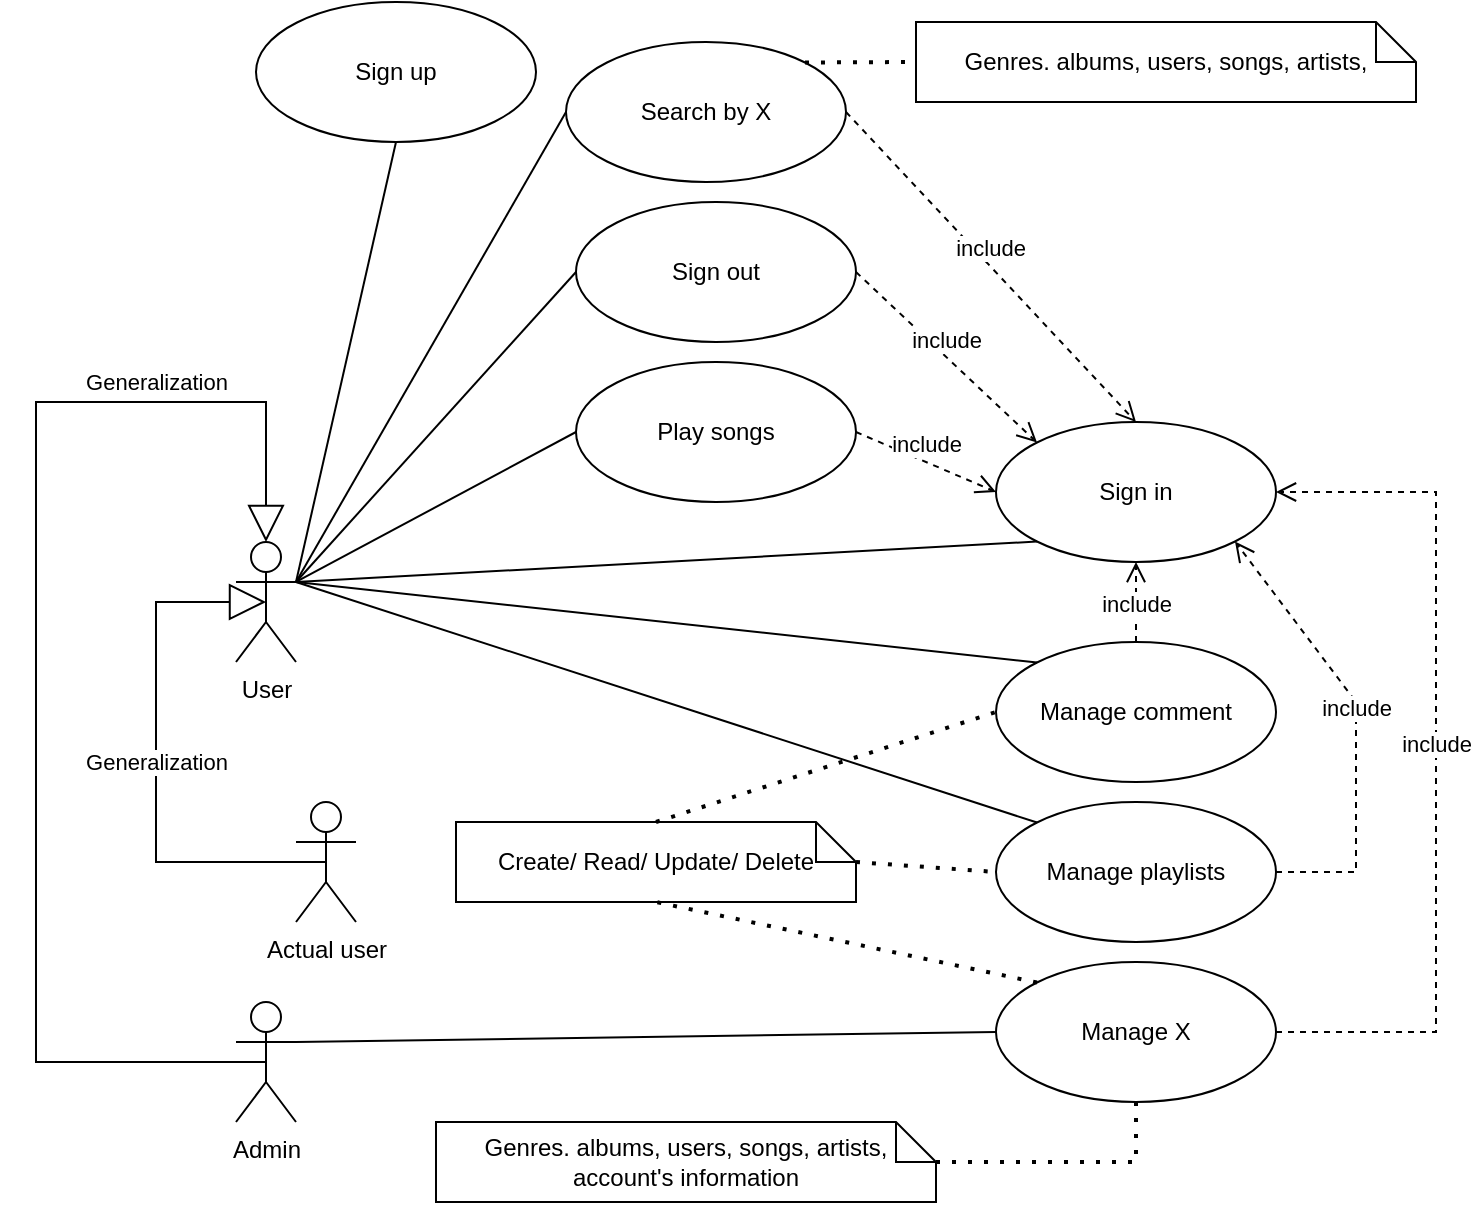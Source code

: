 <mxfile version="20.3.3" type="device" pages="2"><diagram id="OiweHxfRdBWRjA55KMld" name="Page-1"><mxGraphModel dx="1608" dy="1899" grid="1" gridSize="10" guides="1" tooltips="1" connect="1" arrows="1" fold="1" page="1" pageScale="1" pageWidth="827" pageHeight="1169" math="0" shadow="0"><root><mxCell id="0"/><mxCell id="1" parent="0"/><mxCell id="q5K1RIQbRmU1oFJUQUnb-1" value="User" style="shape=umlActor;verticalLabelPosition=bottom;verticalAlign=top;html=1;outlineConnect=0;" parent="1" vertex="1"><mxGeometry x="-120" y="-10" width="30" height="60" as="geometry"/></mxCell><mxCell id="q5K1RIQbRmU1oFJUQUnb-3" value="Admin" style="shape=umlActor;verticalLabelPosition=bottom;verticalAlign=top;html=1;outlineConnect=0;" parent="1" vertex="1"><mxGeometry x="-120" y="220" width="30" height="60" as="geometry"/></mxCell><mxCell id="q5K1RIQbRmU1oFJUQUnb-7" value="Sign in" style="ellipse;whiteSpace=wrap;html=1;" parent="1" vertex="1"><mxGeometry x="260" y="-70" width="140" height="70" as="geometry"/></mxCell><mxCell id="q5K1RIQbRmU1oFJUQUnb-8" value="Sign out" style="ellipse;whiteSpace=wrap;html=1;" parent="1" vertex="1"><mxGeometry x="50" y="-180" width="140" height="70" as="geometry"/></mxCell><mxCell id="q5K1RIQbRmU1oFJUQUnb-9" value="Sign up" style="ellipse;whiteSpace=wrap;html=1;" parent="1" vertex="1"><mxGeometry x="-110" y="-280" width="140" height="70" as="geometry"/></mxCell><mxCell id="q5K1RIQbRmU1oFJUQUnb-10" value="Search by X" style="ellipse;whiteSpace=wrap;html=1;" parent="1" vertex="1"><mxGeometry x="45" y="-260" width="140" height="70" as="geometry"/></mxCell><mxCell id="q5K1RIQbRmU1oFJUQUnb-28" value="include" style="html=1;verticalAlign=bottom;endArrow=open;dashed=1;endSize=8;rounded=0;exitX=1;exitY=0.5;exitDx=0;exitDy=0;entryX=0;entryY=0;entryDx=0;entryDy=0;" parent="1" source="q5K1RIQbRmU1oFJUQUnb-8" target="q5K1RIQbRmU1oFJUQUnb-7" edge="1"><mxGeometry relative="1" as="geometry"><mxPoint x="600" y="200" as="sourcePoint"/><mxPoint x="520" y="200" as="targetPoint"/></mxGeometry></mxCell><mxCell id="q5K1RIQbRmU1oFJUQUnb-29" value="Manage comment" style="ellipse;whiteSpace=wrap;html=1;" parent="1" vertex="1"><mxGeometry x="260" y="40" width="140" height="70" as="geometry"/></mxCell><mxCell id="q5K1RIQbRmU1oFJUQUnb-31" value="Play songs" style="ellipse;whiteSpace=wrap;html=1;" parent="1" vertex="1"><mxGeometry x="50" y="-100" width="140" height="70" as="geometry"/></mxCell><mxCell id="q5K1RIQbRmU1oFJUQUnb-33" value="Create/ Read/ Update/ Delete" style="shape=note;size=20;whiteSpace=wrap;html=1;" parent="1" vertex="1"><mxGeometry x="-10" y="130" width="200" height="40" as="geometry"/></mxCell><mxCell id="q5K1RIQbRmU1oFJUQUnb-35" value="Manage playlists" style="ellipse;whiteSpace=wrap;html=1;" parent="1" vertex="1"><mxGeometry x="260" y="120" width="140" height="70" as="geometry"/></mxCell><mxCell id="q5K1RIQbRmU1oFJUQUnb-40" value="Manage X" style="ellipse;whiteSpace=wrap;html=1;" parent="1" vertex="1"><mxGeometry x="260" y="200" width="140" height="70" as="geometry"/></mxCell><mxCell id="q5K1RIQbRmU1oFJUQUnb-47" value="include" style="html=1;verticalAlign=bottom;endArrow=open;dashed=1;endSize=8;rounded=0;exitX=1;exitY=0.5;exitDx=0;exitDy=0;entryX=0.5;entryY=0;entryDx=0;entryDy=0;" parent="1" source="q5K1RIQbRmU1oFJUQUnb-10" target="q5K1RIQbRmU1oFJUQUnb-7" edge="1"><mxGeometry relative="1" as="geometry"><mxPoint x="370.0" y="295" as="sourcePoint"/><mxPoint x="200.05" y="179.469" as="targetPoint"/></mxGeometry></mxCell><mxCell id="q5K1RIQbRmU1oFJUQUnb-61" value="Genres. albums, users, songs, artists, account's information" style="shape=note;size=20;whiteSpace=wrap;html=1;" parent="1" vertex="1"><mxGeometry x="-20" y="280" width="250" height="40" as="geometry"/></mxCell><mxCell id="q5K1RIQbRmU1oFJUQUnb-62" value="" style="endArrow=none;dashed=1;html=1;dashPattern=1 3;strokeWidth=2;rounded=0;exitX=0;exitY=0;exitDx=0;exitDy=0;entryX=0.5;entryY=1;entryDx=0;entryDy=0;entryPerimeter=0;" parent="1" source="q5K1RIQbRmU1oFJUQUnb-40" target="q5K1RIQbRmU1oFJUQUnb-33" edge="1"><mxGeometry width="50" height="50" relative="1" as="geometry"><mxPoint x="350" y="310" as="sourcePoint"/><mxPoint x="90" y="190" as="targetPoint"/></mxGeometry></mxCell><mxCell id="q5K1RIQbRmU1oFJUQUnb-63" value="" style="endArrow=none;dashed=1;html=1;dashPattern=1 3;strokeWidth=2;rounded=0;entryX=0;entryY=0;entryDx=250.0;entryDy=20;entryPerimeter=0;exitX=0.5;exitY=1;exitDx=0;exitDy=0;" parent="1" source="q5K1RIQbRmU1oFJUQUnb-40" target="q5K1RIQbRmU1oFJUQUnb-61" edge="1"><mxGeometry width="50" height="50" relative="1" as="geometry"><mxPoint x="350" y="310" as="sourcePoint"/><mxPoint x="400" y="260" as="targetPoint"/><Array as="points"><mxPoint x="330" y="300"/></Array></mxGeometry></mxCell><mxCell id="q5K1RIQbRmU1oFJUQUnb-64" value="include" style="html=1;verticalAlign=bottom;endArrow=open;dashed=1;endSize=8;rounded=0;exitX=0.5;exitY=0;exitDx=0;exitDy=0;entryX=0.5;entryY=1;entryDx=0;entryDy=0;" parent="1" source="q5K1RIQbRmU1oFJUQUnb-29" target="q5K1RIQbRmU1oFJUQUnb-7" edge="1"><mxGeometry x="-0.5" relative="1" as="geometry"><mxPoint x="354.0" y="210" as="sourcePoint"/><mxPoint x="230" y="190" as="targetPoint"/><mxPoint as="offset"/></mxGeometry></mxCell><mxCell id="q5K1RIQbRmU1oFJUQUnb-65" value="include" style="html=1;verticalAlign=bottom;endArrow=open;dashed=1;endSize=8;rounded=0;exitX=1;exitY=0.5;exitDx=0;exitDy=0;entryX=1;entryY=1;entryDx=0;entryDy=0;" parent="1" source="q5K1RIQbRmU1oFJUQUnb-35" target="q5K1RIQbRmU1oFJUQUnb-7" edge="1"><mxGeometry relative="1" as="geometry"><mxPoint x="364.0" y="220" as="sourcePoint"/><mxPoint x="240" y="200" as="targetPoint"/><Array as="points"><mxPoint x="440" y="155"/><mxPoint x="440" y="70"/></Array></mxGeometry></mxCell><mxCell id="q5K1RIQbRmU1oFJUQUnb-66" value="include" style="html=1;verticalAlign=bottom;endArrow=open;dashed=1;endSize=8;rounded=0;exitX=1;exitY=0.5;exitDx=0;exitDy=0;entryX=1;entryY=0.5;entryDx=0;entryDy=0;" parent="1" source="q5K1RIQbRmU1oFJUQUnb-40" target="q5K1RIQbRmU1oFJUQUnb-7" edge="1"><mxGeometry relative="1" as="geometry"><mxPoint x="374.0" y="230" as="sourcePoint"/><mxPoint x="250" y="210" as="targetPoint"/><Array as="points"><mxPoint x="480" y="235"/><mxPoint x="480" y="-35"/></Array></mxGeometry></mxCell><mxCell id="q5K1RIQbRmU1oFJUQUnb-67" value="include" style="html=1;verticalAlign=bottom;endArrow=open;dashed=1;endSize=8;rounded=0;exitX=1;exitY=0.5;exitDx=0;exitDy=0;entryX=0;entryY=0.5;entryDx=0;entryDy=0;" parent="1" source="q5K1RIQbRmU1oFJUQUnb-31" target="q5K1RIQbRmU1oFJUQUnb-7" edge="1"><mxGeometry relative="1" as="geometry"><mxPoint x="384.0" y="240" as="sourcePoint"/><mxPoint x="260" y="220" as="targetPoint"/></mxGeometry></mxCell><mxCell id="q5K1RIQbRmU1oFJUQUnb-68" value="" style="endArrow=none;dashed=1;html=1;dashPattern=1 3;strokeWidth=2;rounded=0;exitX=0;exitY=0;exitDx=200;exitDy=20;exitPerimeter=0;entryX=0;entryY=0.5;entryDx=0;entryDy=0;" parent="1" source="q5K1RIQbRmU1oFJUQUnb-33" target="q5K1RIQbRmU1oFJUQUnb-35" edge="1"><mxGeometry width="50" height="50" relative="1" as="geometry"><mxPoint x="350" y="310" as="sourcePoint"/><mxPoint x="260" y="155" as="targetPoint"/></mxGeometry></mxCell><mxCell id="q5K1RIQbRmU1oFJUQUnb-70" value="" style="endArrow=none;dashed=1;html=1;dashPattern=1 3;strokeWidth=2;rounded=0;entryX=0;entryY=0.5;entryDx=0;entryDy=0;exitX=0.5;exitY=0;exitDx=0;exitDy=0;exitPerimeter=0;" parent="1" source="q5K1RIQbRmU1oFJUQUnb-33" target="q5K1RIQbRmU1oFJUQUnb-29" edge="1"><mxGeometry width="50" height="50" relative="1" as="geometry"><mxPoint x="220" y="130" as="sourcePoint"/><mxPoint x="400" y="90" as="targetPoint"/></mxGeometry></mxCell><mxCell id="q5K1RIQbRmU1oFJUQUnb-71" value="Genres. albums, users, songs, artists," style="shape=note;size=20;whiteSpace=wrap;html=1;" parent="1" vertex="1"><mxGeometry x="220" y="-270" width="250" height="40" as="geometry"/></mxCell><mxCell id="q5K1RIQbRmU1oFJUQUnb-72" value="" style="endArrow=none;dashed=1;html=1;dashPattern=1 3;strokeWidth=2;rounded=0;entryX=0;entryY=0.5;entryDx=0;entryDy=0;entryPerimeter=0;exitX=1;exitY=0;exitDx=0;exitDy=0;" parent="1" source="q5K1RIQbRmU1oFJUQUnb-10" target="q5K1RIQbRmU1oFJUQUnb-71" edge="1"><mxGeometry width="50" height="50" relative="1" as="geometry"><mxPoint x="295" y="140" as="sourcePoint"/><mxPoint x="345" y="90" as="targetPoint"/></mxGeometry></mxCell><mxCell id="q5K1RIQbRmU1oFJUQUnb-73" value="Generalization" style="endArrow=block;endSize=16;endFill=0;html=1;rounded=0;exitX=0.5;exitY=0.5;exitDx=0;exitDy=0;exitPerimeter=0;entryX=0.5;entryY=0;entryDx=0;entryDy=0;entryPerimeter=0;" parent="1" source="q5K1RIQbRmU1oFJUQUnb-3" target="q5K1RIQbRmU1oFJUQUnb-1" edge="1"><mxGeometry x="0.603" y="10" width="160" relative="1" as="geometry"><mxPoint x="290" y="120" as="sourcePoint"/><mxPoint x="450" y="120" as="targetPoint"/><Array as="points"><mxPoint x="-220" y="250"/><mxPoint x="-220" y="-80"/><mxPoint x="-105" y="-80"/></Array><mxPoint as="offset"/></mxGeometry></mxCell><mxCell id="q5K1RIQbRmU1oFJUQUnb-74" value="" style="endArrow=none;html=1;rounded=0;exitX=1;exitY=0.333;exitDx=0;exitDy=0;exitPerimeter=0;entryX=0;entryY=0.5;entryDx=0;entryDy=0;" parent="1" source="q5K1RIQbRmU1oFJUQUnb-3" target="q5K1RIQbRmU1oFJUQUnb-40" edge="1"><mxGeometry width="50" height="50" relative="1" as="geometry"><mxPoint x="130" y="140" as="sourcePoint"/><mxPoint x="180" y="90" as="targetPoint"/></mxGeometry></mxCell><mxCell id="q5K1RIQbRmU1oFJUQUnb-76" value="" style="endArrow=none;html=1;rounded=0;exitX=1;exitY=0.333;exitDx=0;exitDy=0;exitPerimeter=0;entryX=0;entryY=0.5;entryDx=0;entryDy=0;" parent="1" source="q5K1RIQbRmU1oFJUQUnb-1" target="q5K1RIQbRmU1oFJUQUnb-31" edge="1"><mxGeometry width="50" height="50" relative="1" as="geometry"><mxPoint x="130" y="140" as="sourcePoint"/><mxPoint x="180" y="90" as="targetPoint"/></mxGeometry></mxCell><mxCell id="q5K1RIQbRmU1oFJUQUnb-77" value="" style="endArrow=none;html=1;rounded=0;exitX=1;exitY=0.333;exitDx=0;exitDy=0;exitPerimeter=0;entryX=0.5;entryY=1;entryDx=0;entryDy=0;" parent="1" source="q5K1RIQbRmU1oFJUQUnb-1" target="q5K1RIQbRmU1oFJUQUnb-9" edge="1"><mxGeometry width="50" height="50" relative="1" as="geometry"><mxPoint x="130" y="140" as="sourcePoint"/><mxPoint x="180" y="90" as="targetPoint"/></mxGeometry></mxCell><mxCell id="q5K1RIQbRmU1oFJUQUnb-78" value="" style="endArrow=none;html=1;rounded=0;entryX=1;entryY=0.333;entryDx=0;entryDy=0;entryPerimeter=0;exitX=0;exitY=0;exitDx=0;exitDy=0;" parent="1" source="q5K1RIQbRmU1oFJUQUnb-29" target="q5K1RIQbRmU1oFJUQUnb-1" edge="1"><mxGeometry width="50" height="50" relative="1" as="geometry"><mxPoint x="130" y="140" as="sourcePoint"/><mxPoint x="180" y="90" as="targetPoint"/></mxGeometry></mxCell><mxCell id="q5K1RIQbRmU1oFJUQUnb-79" value="" style="endArrow=none;html=1;rounded=0;entryX=1;entryY=0.333;entryDx=0;entryDy=0;entryPerimeter=0;exitX=0;exitY=0;exitDx=0;exitDy=0;" parent="1" source="q5K1RIQbRmU1oFJUQUnb-35" target="q5K1RIQbRmU1oFJUQUnb-1" edge="1"><mxGeometry width="50" height="50" relative="1" as="geometry"><mxPoint x="130" y="140" as="sourcePoint"/><mxPoint x="180" y="90" as="targetPoint"/></mxGeometry></mxCell><mxCell id="q5K1RIQbRmU1oFJUQUnb-80" value="" style="endArrow=none;html=1;rounded=0;entryX=0;entryY=0.5;entryDx=0;entryDy=0;exitX=1;exitY=0.333;exitDx=0;exitDy=0;exitPerimeter=0;" parent="1" source="q5K1RIQbRmU1oFJUQUnb-1" target="q5K1RIQbRmU1oFJUQUnb-8" edge="1"><mxGeometry width="50" height="50" relative="1" as="geometry"><mxPoint x="270" y="40" as="sourcePoint"/><mxPoint x="320" y="-10" as="targetPoint"/></mxGeometry></mxCell><mxCell id="q5K1RIQbRmU1oFJUQUnb-81" value="" style="endArrow=none;html=1;rounded=0;entryX=0;entryY=0.5;entryDx=0;entryDy=0;exitX=1;exitY=0.333;exitDx=0;exitDy=0;exitPerimeter=0;" parent="1" source="q5K1RIQbRmU1oFJUQUnb-1" target="q5K1RIQbRmU1oFJUQUnb-10" edge="1"><mxGeometry width="50" height="50" relative="1" as="geometry"><mxPoint x="270" y="-60" as="sourcePoint"/><mxPoint x="320" y="-110" as="targetPoint"/></mxGeometry></mxCell><mxCell id="q5K1RIQbRmU1oFJUQUnb-82" value="" style="endArrow=none;html=1;rounded=0;entryX=0;entryY=1;entryDx=0;entryDy=0;exitX=1;exitY=0.333;exitDx=0;exitDy=0;exitPerimeter=0;" parent="1" source="q5K1RIQbRmU1oFJUQUnb-1" target="q5K1RIQbRmU1oFJUQUnb-7" edge="1"><mxGeometry width="50" height="50" relative="1" as="geometry"><mxPoint x="150" y="140" as="sourcePoint"/><mxPoint x="200" y="90" as="targetPoint"/></mxGeometry></mxCell><mxCell id="q5K1RIQbRmU1oFJUQUnb-84" value="Actual user" style="shape=umlActor;verticalLabelPosition=bottom;verticalAlign=top;html=1;" parent="1" vertex="1"><mxGeometry x="-90" y="120" width="30" height="60" as="geometry"/></mxCell><mxCell id="q5K1RIQbRmU1oFJUQUnb-85" value="Generalization" style="endArrow=block;endSize=16;endFill=0;html=1;rounded=0;exitX=0.5;exitY=0.5;exitDx=0;exitDy=0;exitPerimeter=0;entryX=0.5;entryY=0.5;entryDx=0;entryDy=0;entryPerimeter=0;" parent="1" source="q5K1RIQbRmU1oFJUQUnb-84" target="q5K1RIQbRmU1oFJUQUnb-1" edge="1"><mxGeometry width="160" relative="1" as="geometry"><mxPoint x="250" y="150" as="sourcePoint"/><mxPoint x="410" y="150" as="targetPoint"/><Array as="points"><mxPoint x="-160" y="150"/><mxPoint x="-160" y="80"/><mxPoint x="-160" y="20"/></Array></mxGeometry></mxCell></root></mxGraphModel></diagram><diagram id="AbUPwFujo9A-FoS50MLn" name="Page-1"><mxGraphModel><root><mxCell id="0"/><mxCell id="1" parent="0"/></root></mxGraphModel></diagram></mxfile>
